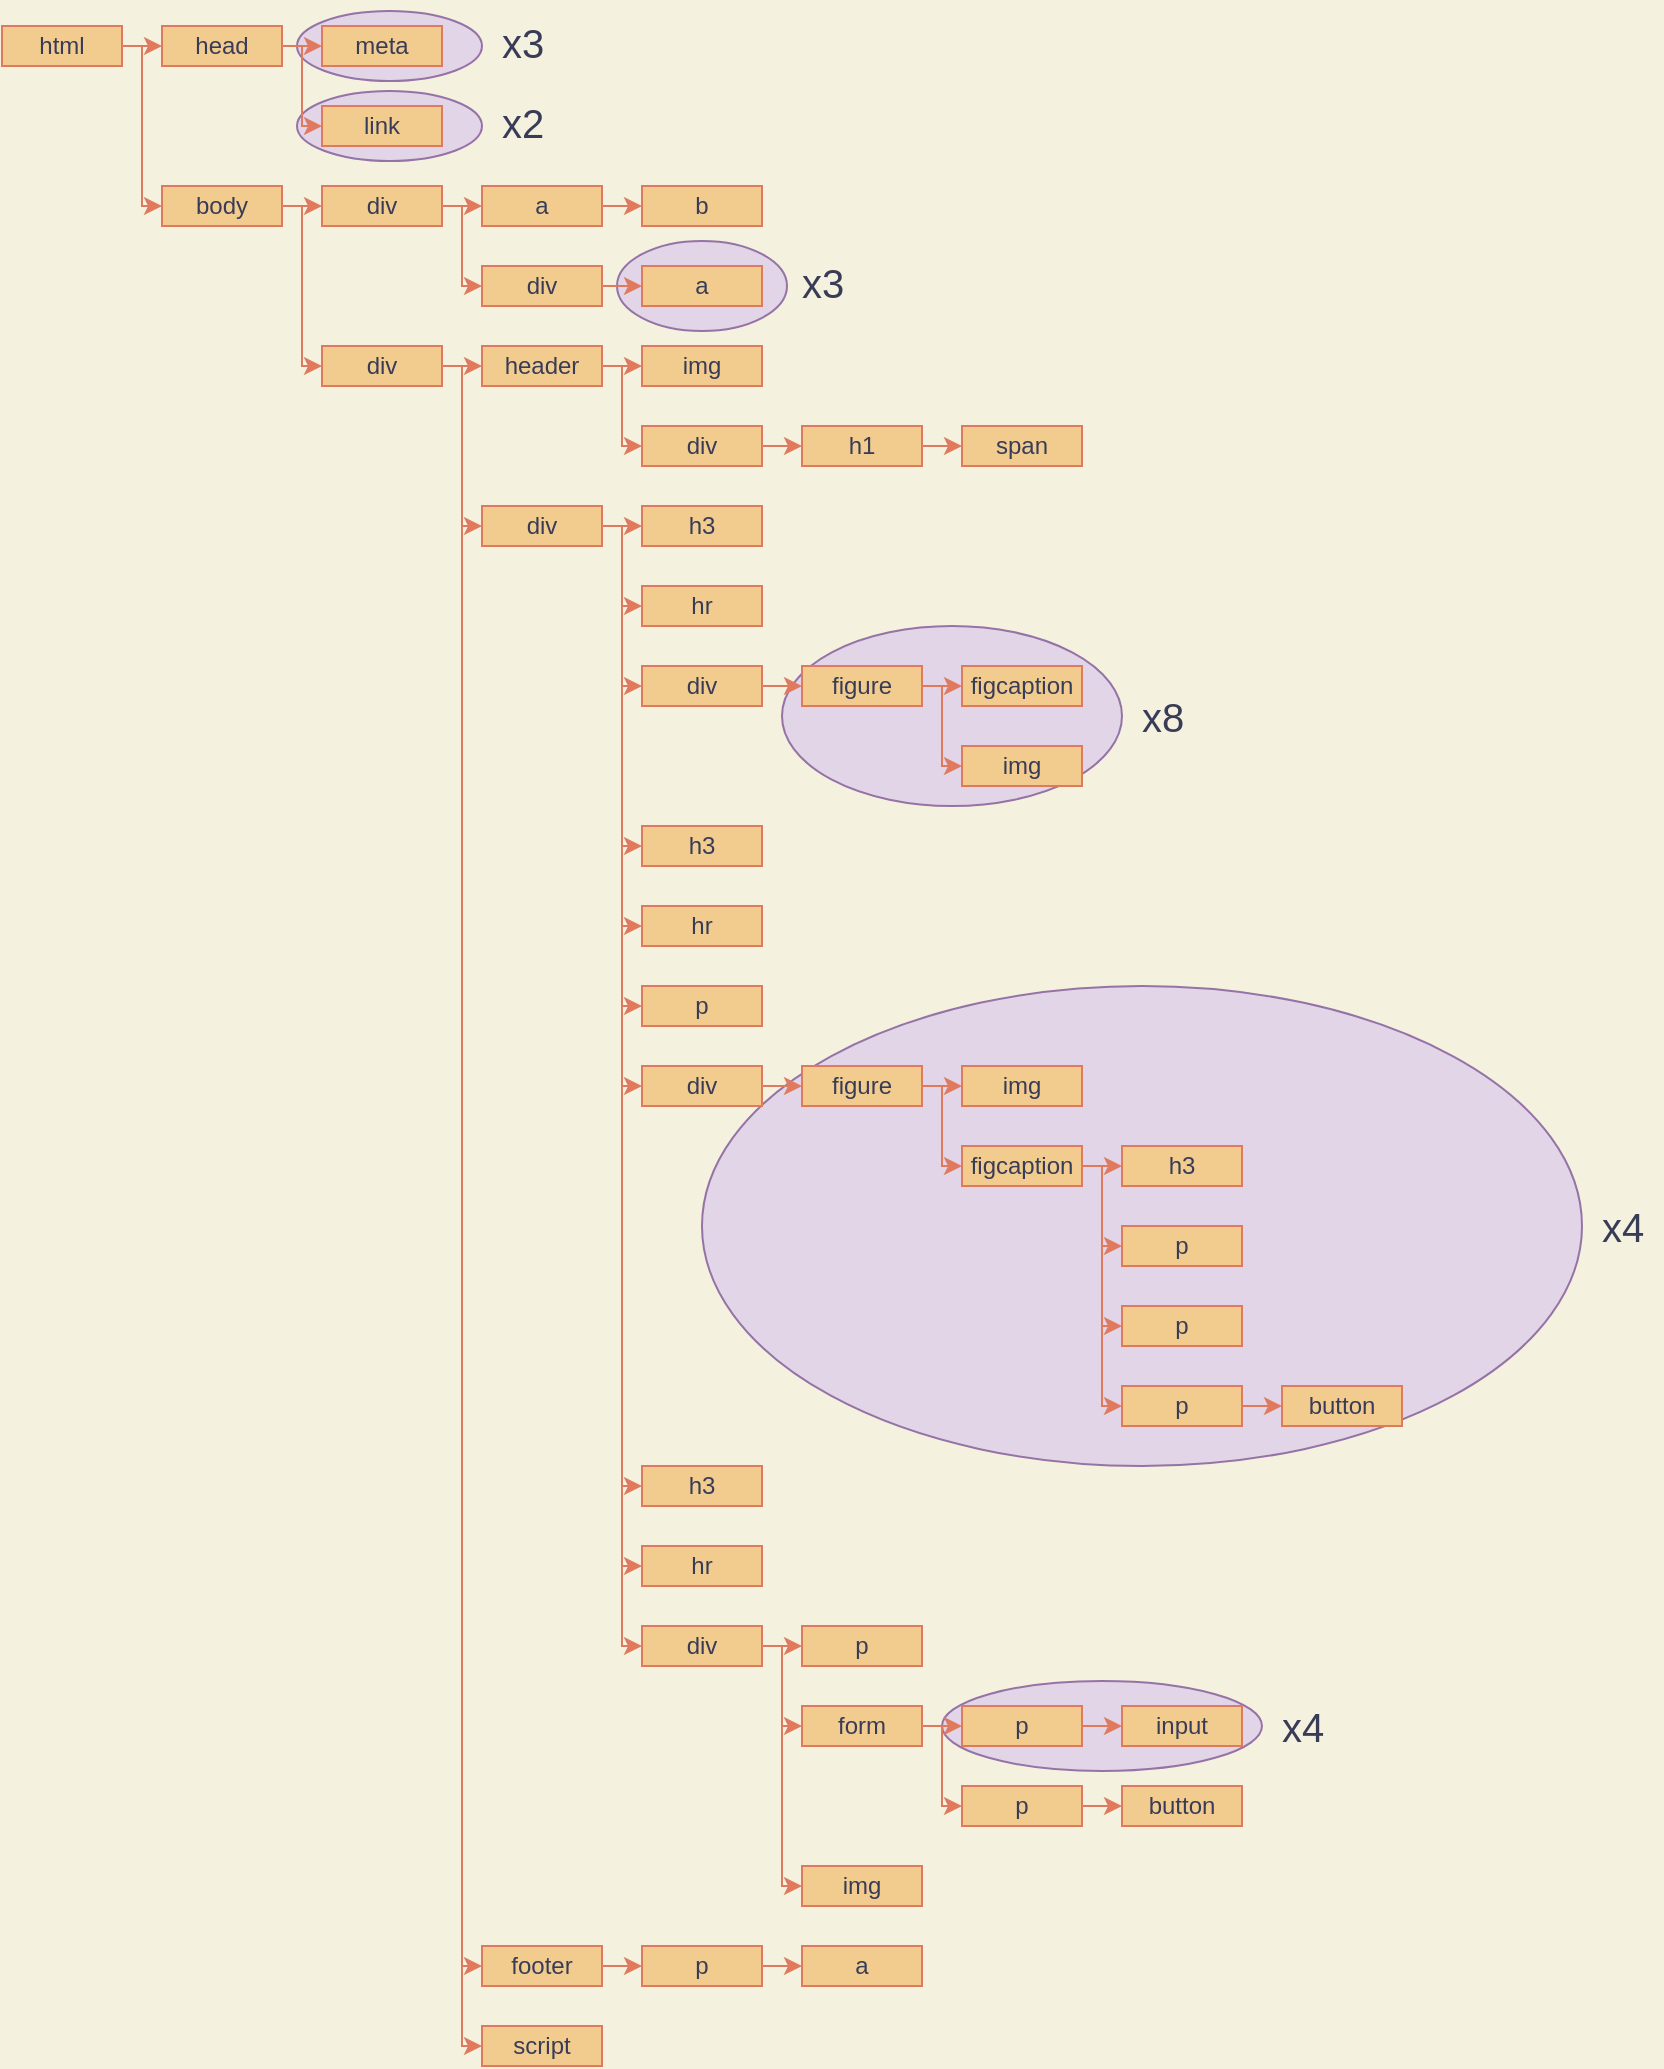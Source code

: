 <mxfile version="20.3.3" type="github">
  <diagram id="APwuHbiYG4Lb2C5K3ilA" name="페이지-1">
    <mxGraphModel dx="1673" dy="934" grid="1" gridSize="10" guides="1" tooltips="1" connect="1" arrows="1" fold="1" page="1" pageScale="1" pageWidth="827" pageHeight="1169" background="#F4F1DE" math="0" shadow="0">
      <root>
        <mxCell id="0" />
        <mxCell id="1" parent="0" />
        <mxCell id="2qy_fTEtlkqDrG2n2hL4-70" value="" style="ellipse;whiteSpace=wrap;html=1;fillColor=#e1d5e7;strokeColor=#9673a6;" vertex="1" parent="1">
          <mxGeometry x="147.5" y="72.5" width="92.5" height="35" as="geometry" />
        </mxCell>
        <mxCell id="2qy_fTEtlkqDrG2n2hL4-69" value="" style="ellipse;whiteSpace=wrap;html=1;fillColor=#e1d5e7;strokeColor=#9673a6;" vertex="1" parent="1">
          <mxGeometry x="147.5" y="32.5" width="92.5" height="35" as="geometry" />
        </mxCell>
        <mxCell id="2qy_fTEtlkqDrG2n2hL4-18" value="" style="ellipse;whiteSpace=wrap;html=1;fillColor=#e1d5e7;strokeColor=#9673a6;" vertex="1" parent="1">
          <mxGeometry x="307.5" y="147.5" width="85" height="45" as="geometry" />
        </mxCell>
        <mxCell id="2qy_fTEtlkqDrG2n2hL4-65" style="edgeStyle=orthogonalEdgeStyle;rounded=0;orthogonalLoop=1;jettySize=auto;html=1;exitX=1;exitY=0.5;exitDx=0;exitDy=0;entryX=0;entryY=0.5;entryDx=0;entryDy=0;strokeColor=#E07A5F;fontSize=20;fontColor=#393C56;fillColor=#F2CC8F;" edge="1" parent="1" source="2qy_fTEtlkqDrG2n2hL4-1" target="2qy_fTEtlkqDrG2n2hL4-3">
          <mxGeometry relative="1" as="geometry" />
        </mxCell>
        <mxCell id="2qy_fTEtlkqDrG2n2hL4-68" style="edgeStyle=orthogonalEdgeStyle;rounded=0;orthogonalLoop=1;jettySize=auto;html=1;exitX=1;exitY=0.5;exitDx=0;exitDy=0;entryX=0;entryY=0.5;entryDx=0;entryDy=0;strokeColor=#E07A5F;fontSize=20;fontColor=#393C56;fillColor=#F2CC8F;" edge="1" parent="1" source="2qy_fTEtlkqDrG2n2hL4-1" target="2qy_fTEtlkqDrG2n2hL4-7">
          <mxGeometry relative="1" as="geometry">
            <Array as="points">
              <mxPoint x="70" y="50" />
              <mxPoint x="70" y="130" />
            </Array>
          </mxGeometry>
        </mxCell>
        <mxCell id="2qy_fTEtlkqDrG2n2hL4-1" value="html" style="rounded=0;whiteSpace=wrap;html=1;fillColor=#F2CC8F;strokeColor=#E07A5F;fontColor=#393C56;" vertex="1" parent="1">
          <mxGeometry y="40" width="60" height="20" as="geometry" />
        </mxCell>
        <mxCell id="2qy_fTEtlkqDrG2n2hL4-2" value="link" style="rounded=0;whiteSpace=wrap;html=1;fillColor=#F2CC8F;strokeColor=#E07A5F;fontColor=#393C56;" vertex="1" parent="1">
          <mxGeometry x="160" y="80" width="60" height="20" as="geometry" />
        </mxCell>
        <mxCell id="2qy_fTEtlkqDrG2n2hL4-66" style="edgeStyle=orthogonalEdgeStyle;rounded=0;orthogonalLoop=1;jettySize=auto;html=1;exitX=1;exitY=0.5;exitDx=0;exitDy=0;entryX=0;entryY=0.5;entryDx=0;entryDy=0;strokeColor=#E07A5F;fontSize=20;fontColor=#393C56;fillColor=#F2CC8F;" edge="1" parent="1" source="2qy_fTEtlkqDrG2n2hL4-3" target="2qy_fTEtlkqDrG2n2hL4-6">
          <mxGeometry relative="1" as="geometry" />
        </mxCell>
        <mxCell id="2qy_fTEtlkqDrG2n2hL4-67" style="edgeStyle=orthogonalEdgeStyle;rounded=0;orthogonalLoop=1;jettySize=auto;html=1;exitX=1;exitY=0.5;exitDx=0;exitDy=0;entryX=0;entryY=0.5;entryDx=0;entryDy=0;strokeColor=#E07A5F;fontSize=20;fontColor=#393C56;fillColor=#F2CC8F;" edge="1" parent="1" source="2qy_fTEtlkqDrG2n2hL4-3" target="2qy_fTEtlkqDrG2n2hL4-2">
          <mxGeometry relative="1" as="geometry">
            <Array as="points">
              <mxPoint x="150" y="50" />
              <mxPoint x="150" y="90" />
            </Array>
          </mxGeometry>
        </mxCell>
        <mxCell id="2qy_fTEtlkqDrG2n2hL4-3" value="head" style="rounded=0;whiteSpace=wrap;html=1;fillColor=#F2CC8F;strokeColor=#E07A5F;fontColor=#393C56;" vertex="1" parent="1">
          <mxGeometry x="80" y="40" width="60" height="20" as="geometry" />
        </mxCell>
        <mxCell id="2qy_fTEtlkqDrG2n2hL4-6" value="meta" style="rounded=0;whiteSpace=wrap;html=1;fillColor=#F2CC8F;strokeColor=#E07A5F;fontColor=#393C56;" vertex="1" parent="1">
          <mxGeometry x="160" y="40" width="60" height="20" as="geometry" />
        </mxCell>
        <mxCell id="2qy_fTEtlkqDrG2n2hL4-73" style="edgeStyle=orthogonalEdgeStyle;rounded=0;orthogonalLoop=1;jettySize=auto;html=1;exitX=1;exitY=0.5;exitDx=0;exitDy=0;entryX=0;entryY=0.5;entryDx=0;entryDy=0;strokeColor=#E07A5F;fontSize=20;fontColor=#393C56;fillColor=#F2CC8F;" edge="1" parent="1" source="2qy_fTEtlkqDrG2n2hL4-7" target="2qy_fTEtlkqDrG2n2hL4-8">
          <mxGeometry relative="1" as="geometry" />
        </mxCell>
        <mxCell id="2qy_fTEtlkqDrG2n2hL4-78" style="edgeStyle=orthogonalEdgeStyle;rounded=0;orthogonalLoop=1;jettySize=auto;html=1;exitX=1;exitY=0.5;exitDx=0;exitDy=0;entryX=0;entryY=0.5;entryDx=0;entryDy=0;strokeColor=#E07A5F;fontSize=20;fontColor=#393C56;fillColor=#F2CC8F;" edge="1" parent="1" source="2qy_fTEtlkqDrG2n2hL4-7" target="2qy_fTEtlkqDrG2n2hL4-22">
          <mxGeometry relative="1" as="geometry">
            <Array as="points">
              <mxPoint x="150" y="130" />
              <mxPoint x="150" y="210" />
            </Array>
          </mxGeometry>
        </mxCell>
        <mxCell id="2qy_fTEtlkqDrG2n2hL4-7" value="body" style="rounded=0;whiteSpace=wrap;html=1;fillColor=#F2CC8F;strokeColor=#E07A5F;fontColor=#393C56;" vertex="1" parent="1">
          <mxGeometry x="80" y="120" width="60" height="20" as="geometry" />
        </mxCell>
        <mxCell id="2qy_fTEtlkqDrG2n2hL4-74" style="edgeStyle=orthogonalEdgeStyle;rounded=0;orthogonalLoop=1;jettySize=auto;html=1;exitX=1;exitY=0.5;exitDx=0;exitDy=0;entryX=0;entryY=0.5;entryDx=0;entryDy=0;strokeColor=#E07A5F;fontSize=20;fontColor=#393C56;fillColor=#F2CC8F;" edge="1" parent="1" source="2qy_fTEtlkqDrG2n2hL4-8" target="2qy_fTEtlkqDrG2n2hL4-9">
          <mxGeometry relative="1" as="geometry" />
        </mxCell>
        <mxCell id="2qy_fTEtlkqDrG2n2hL4-76" style="edgeStyle=orthogonalEdgeStyle;rounded=0;orthogonalLoop=1;jettySize=auto;html=1;exitX=1;exitY=0.5;exitDx=0;exitDy=0;entryX=0;entryY=0.5;entryDx=0;entryDy=0;strokeColor=#E07A5F;fontSize=20;fontColor=#393C56;fillColor=#F2CC8F;" edge="1" parent="1" source="2qy_fTEtlkqDrG2n2hL4-8" target="2qy_fTEtlkqDrG2n2hL4-14">
          <mxGeometry relative="1" as="geometry">
            <Array as="points">
              <mxPoint x="230" y="130" />
              <mxPoint x="230" y="170" />
            </Array>
          </mxGeometry>
        </mxCell>
        <mxCell id="2qy_fTEtlkqDrG2n2hL4-8" value="div" style="rounded=0;whiteSpace=wrap;html=1;fillColor=#F2CC8F;strokeColor=#E07A5F;fontColor=#393C56;" vertex="1" parent="1">
          <mxGeometry x="160" y="120" width="60" height="20" as="geometry" />
        </mxCell>
        <mxCell id="2qy_fTEtlkqDrG2n2hL4-75" style="edgeStyle=orthogonalEdgeStyle;rounded=0;orthogonalLoop=1;jettySize=auto;html=1;exitX=1;exitY=0.5;exitDx=0;exitDy=0;entryX=0;entryY=0.5;entryDx=0;entryDy=0;strokeColor=#E07A5F;fontSize=20;fontColor=#393C56;fillColor=#F2CC8F;" edge="1" parent="1" source="2qy_fTEtlkqDrG2n2hL4-9" target="2qy_fTEtlkqDrG2n2hL4-10">
          <mxGeometry relative="1" as="geometry" />
        </mxCell>
        <mxCell id="2qy_fTEtlkqDrG2n2hL4-9" value="a" style="rounded=0;whiteSpace=wrap;html=1;fillColor=#F2CC8F;strokeColor=#E07A5F;fontColor=#393C56;" vertex="1" parent="1">
          <mxGeometry x="240" y="120" width="60" height="20" as="geometry" />
        </mxCell>
        <mxCell id="2qy_fTEtlkqDrG2n2hL4-10" value="b" style="rounded=0;whiteSpace=wrap;html=1;fillColor=#F2CC8F;strokeColor=#E07A5F;fontColor=#393C56;" vertex="1" parent="1">
          <mxGeometry x="320" y="120" width="60" height="20" as="geometry" />
        </mxCell>
        <mxCell id="2qy_fTEtlkqDrG2n2hL4-77" style="edgeStyle=orthogonalEdgeStyle;rounded=0;orthogonalLoop=1;jettySize=auto;html=1;exitX=1;exitY=0.5;exitDx=0;exitDy=0;entryX=0;entryY=0.5;entryDx=0;entryDy=0;strokeColor=#E07A5F;fontSize=20;fontColor=#393C56;fillColor=#F2CC8F;" edge="1" parent="1" source="2qy_fTEtlkqDrG2n2hL4-14" target="2qy_fTEtlkqDrG2n2hL4-15">
          <mxGeometry relative="1" as="geometry" />
        </mxCell>
        <mxCell id="2qy_fTEtlkqDrG2n2hL4-14" value="div" style="rounded=0;whiteSpace=wrap;html=1;fillColor=#F2CC8F;strokeColor=#E07A5F;fontColor=#393C56;" vertex="1" parent="1">
          <mxGeometry x="240" y="160" width="60" height="20" as="geometry" />
        </mxCell>
        <mxCell id="2qy_fTEtlkqDrG2n2hL4-15" value="a" style="rounded=0;whiteSpace=wrap;html=1;fillColor=#F2CC8F;strokeColor=#E07A5F;fontColor=#393C56;" vertex="1" parent="1">
          <mxGeometry x="320" y="160" width="60" height="20" as="geometry" />
        </mxCell>
        <mxCell id="2qy_fTEtlkqDrG2n2hL4-16" value="&lt;font style=&quot;font-size: 20px;&quot;&gt;x3&lt;/font&gt;" style="text;html=1;resizable=0;autosize=1;align=center;verticalAlign=middle;points=[];fillColor=none;strokeColor=none;rounded=0;fontColor=#393C56;" vertex="1" parent="1">
          <mxGeometry x="390" y="147.5" width="40" height="40" as="geometry" />
        </mxCell>
        <mxCell id="2qy_fTEtlkqDrG2n2hL4-21" value="" style="ellipse;whiteSpace=wrap;html=1;fillColor=#e1d5e7;strokeColor=#9673a6;" vertex="1" parent="1">
          <mxGeometry x="390" y="340" width="170" height="90" as="geometry" />
        </mxCell>
        <mxCell id="2qy_fTEtlkqDrG2n2hL4-79" style="edgeStyle=orthogonalEdgeStyle;rounded=0;orthogonalLoop=1;jettySize=auto;html=1;exitX=1;exitY=0.5;exitDx=0;exitDy=0;entryX=0;entryY=0.5;entryDx=0;entryDy=0;strokeColor=#E07A5F;fontSize=20;fontColor=#393C56;fillColor=#F2CC8F;" edge="1" parent="1" source="2qy_fTEtlkqDrG2n2hL4-22" target="2qy_fTEtlkqDrG2n2hL4-23">
          <mxGeometry relative="1" as="geometry" />
        </mxCell>
        <mxCell id="2qy_fTEtlkqDrG2n2hL4-80" style="edgeStyle=orthogonalEdgeStyle;rounded=0;orthogonalLoop=1;jettySize=auto;html=1;exitX=1;exitY=0.5;exitDx=0;exitDy=0;entryX=0;entryY=0.5;entryDx=0;entryDy=0;strokeColor=#E07A5F;fontSize=20;fontColor=#393C56;fillColor=#F2CC8F;" edge="1" parent="1" source="2qy_fTEtlkqDrG2n2hL4-22" target="2qy_fTEtlkqDrG2n2hL4-59">
          <mxGeometry relative="1" as="geometry">
            <Array as="points">
              <mxPoint x="230" y="210" />
              <mxPoint x="230" y="1010" />
            </Array>
          </mxGeometry>
        </mxCell>
        <mxCell id="2qy_fTEtlkqDrG2n2hL4-81" style="edgeStyle=orthogonalEdgeStyle;rounded=0;orthogonalLoop=1;jettySize=auto;html=1;exitX=1;exitY=0.5;exitDx=0;exitDy=0;entryX=0;entryY=0.5;entryDx=0;entryDy=0;strokeColor=#E07A5F;fontSize=20;fontColor=#393C56;fillColor=#F2CC8F;" edge="1" parent="1" source="2qy_fTEtlkqDrG2n2hL4-22" target="2qy_fTEtlkqDrG2n2hL4-60">
          <mxGeometry relative="1" as="geometry">
            <Array as="points">
              <mxPoint x="230" y="210" />
              <mxPoint x="230" y="1050" />
            </Array>
          </mxGeometry>
        </mxCell>
        <mxCell id="2qy_fTEtlkqDrG2n2hL4-82" style="edgeStyle=orthogonalEdgeStyle;rounded=0;orthogonalLoop=1;jettySize=auto;html=1;exitX=1;exitY=0.5;exitDx=0;exitDy=0;entryX=0;entryY=0.5;entryDx=0;entryDy=0;strokeColor=#E07A5F;fontSize=20;fontColor=#393C56;fillColor=#F2CC8F;" edge="1" parent="1" source="2qy_fTEtlkqDrG2n2hL4-22" target="2qy_fTEtlkqDrG2n2hL4-28">
          <mxGeometry relative="1" as="geometry">
            <Array as="points">
              <mxPoint x="230" y="210" />
              <mxPoint x="230" y="290" />
            </Array>
          </mxGeometry>
        </mxCell>
        <mxCell id="2qy_fTEtlkqDrG2n2hL4-22" value="div" style="rounded=0;whiteSpace=wrap;html=1;fillColor=#F2CC8F;strokeColor=#E07A5F;fontColor=#393C56;" vertex="1" parent="1">
          <mxGeometry x="160" y="200" width="60" height="20" as="geometry" />
        </mxCell>
        <mxCell id="2qy_fTEtlkqDrG2n2hL4-83" style="edgeStyle=orthogonalEdgeStyle;rounded=0;orthogonalLoop=1;jettySize=auto;html=1;exitX=1;exitY=0.5;exitDx=0;exitDy=0;entryX=0;entryY=0.5;entryDx=0;entryDy=0;strokeColor=#E07A5F;fontSize=20;fontColor=#393C56;fillColor=#F2CC8F;" edge="1" parent="1" source="2qy_fTEtlkqDrG2n2hL4-23" target="2qy_fTEtlkqDrG2n2hL4-24">
          <mxGeometry relative="1" as="geometry" />
        </mxCell>
        <mxCell id="2qy_fTEtlkqDrG2n2hL4-84" style="edgeStyle=orthogonalEdgeStyle;rounded=0;orthogonalLoop=1;jettySize=auto;html=1;exitX=1;exitY=0.5;exitDx=0;exitDy=0;entryX=0;entryY=0.5;entryDx=0;entryDy=0;strokeColor=#E07A5F;fontSize=20;fontColor=#393C56;fillColor=#F2CC8F;" edge="1" parent="1" source="2qy_fTEtlkqDrG2n2hL4-23" target="2qy_fTEtlkqDrG2n2hL4-26">
          <mxGeometry relative="1" as="geometry">
            <Array as="points">
              <mxPoint x="310" y="210" />
              <mxPoint x="310" y="250" />
            </Array>
          </mxGeometry>
        </mxCell>
        <mxCell id="2qy_fTEtlkqDrG2n2hL4-23" value="header" style="rounded=0;whiteSpace=wrap;html=1;fillColor=#F2CC8F;strokeColor=#E07A5F;fontColor=#393C56;" vertex="1" parent="1">
          <mxGeometry x="240" y="200" width="60" height="20" as="geometry" />
        </mxCell>
        <mxCell id="2qy_fTEtlkqDrG2n2hL4-24" value="img" style="rounded=0;whiteSpace=wrap;html=1;fillColor=#F2CC8F;strokeColor=#E07A5F;fontColor=#393C56;" vertex="1" parent="1">
          <mxGeometry x="320" y="200" width="60" height="20" as="geometry" />
        </mxCell>
        <mxCell id="2qy_fTEtlkqDrG2n2hL4-86" style="edgeStyle=orthogonalEdgeStyle;rounded=0;orthogonalLoop=1;jettySize=auto;html=1;exitX=1;exitY=0.5;exitDx=0;exitDy=0;entryX=0;entryY=0.5;entryDx=0;entryDy=0;strokeColor=#E07A5F;fontSize=20;fontColor=#393C56;fillColor=#F2CC8F;" edge="1" parent="1" source="2qy_fTEtlkqDrG2n2hL4-25" target="2qy_fTEtlkqDrG2n2hL4-27">
          <mxGeometry relative="1" as="geometry" />
        </mxCell>
        <mxCell id="2qy_fTEtlkqDrG2n2hL4-25" value="h1" style="rounded=0;whiteSpace=wrap;html=1;fillColor=#F2CC8F;strokeColor=#E07A5F;fontColor=#393C56;" vertex="1" parent="1">
          <mxGeometry x="400" y="240" width="60" height="20" as="geometry" />
        </mxCell>
        <mxCell id="2qy_fTEtlkqDrG2n2hL4-85" style="edgeStyle=orthogonalEdgeStyle;rounded=0;orthogonalLoop=1;jettySize=auto;html=1;exitX=1;exitY=0.5;exitDx=0;exitDy=0;entryX=0;entryY=0.5;entryDx=0;entryDy=0;strokeColor=#E07A5F;fontSize=20;fontColor=#393C56;fillColor=#F2CC8F;" edge="1" parent="1" source="2qy_fTEtlkqDrG2n2hL4-26" target="2qy_fTEtlkqDrG2n2hL4-25">
          <mxGeometry relative="1" as="geometry" />
        </mxCell>
        <mxCell id="2qy_fTEtlkqDrG2n2hL4-26" value="div" style="rounded=0;whiteSpace=wrap;html=1;fillColor=#F2CC8F;strokeColor=#E07A5F;fontColor=#393C56;" vertex="1" parent="1">
          <mxGeometry x="320" y="240" width="60" height="20" as="geometry" />
        </mxCell>
        <mxCell id="2qy_fTEtlkqDrG2n2hL4-27" value="span" style="rounded=0;whiteSpace=wrap;html=1;fillColor=#F2CC8F;strokeColor=#E07A5F;fontColor=#393C56;" vertex="1" parent="1">
          <mxGeometry x="480" y="240" width="60" height="20" as="geometry" />
        </mxCell>
        <mxCell id="2qy_fTEtlkqDrG2n2hL4-87" style="edgeStyle=orthogonalEdgeStyle;rounded=0;orthogonalLoop=1;jettySize=auto;html=1;exitX=1;exitY=0.5;exitDx=0;exitDy=0;entryX=0;entryY=0.5;entryDx=0;entryDy=0;strokeColor=#E07A5F;fontSize=20;fontColor=#393C56;fillColor=#F2CC8F;" edge="1" parent="1" source="2qy_fTEtlkqDrG2n2hL4-28" target="2qy_fTEtlkqDrG2n2hL4-29">
          <mxGeometry relative="1" as="geometry" />
        </mxCell>
        <mxCell id="2qy_fTEtlkqDrG2n2hL4-88" style="edgeStyle=orthogonalEdgeStyle;rounded=0;orthogonalLoop=1;jettySize=auto;html=1;exitX=1;exitY=0.5;exitDx=0;exitDy=0;entryX=0;entryY=0.5;entryDx=0;entryDy=0;strokeColor=#E07A5F;fontSize=20;fontColor=#393C56;fillColor=#F2CC8F;" edge="1" parent="1" source="2qy_fTEtlkqDrG2n2hL4-28" target="2qy_fTEtlkqDrG2n2hL4-30">
          <mxGeometry relative="1" as="geometry">
            <Array as="points">
              <mxPoint x="310" y="290" />
              <mxPoint x="310" y="330" />
            </Array>
          </mxGeometry>
        </mxCell>
        <mxCell id="2qy_fTEtlkqDrG2n2hL4-89" style="edgeStyle=orthogonalEdgeStyle;rounded=0;orthogonalLoop=1;jettySize=auto;html=1;exitX=1;exitY=0.5;exitDx=0;exitDy=0;entryX=0;entryY=0.5;entryDx=0;entryDy=0;strokeColor=#E07A5F;fontSize=20;fontColor=#393C56;fillColor=#F2CC8F;" edge="1" parent="1" source="2qy_fTEtlkqDrG2n2hL4-28" target="2qy_fTEtlkqDrG2n2hL4-31">
          <mxGeometry relative="1" as="geometry">
            <Array as="points">
              <mxPoint x="310" y="290" />
              <mxPoint x="310" y="370" />
            </Array>
          </mxGeometry>
        </mxCell>
        <mxCell id="2qy_fTEtlkqDrG2n2hL4-90" style="edgeStyle=orthogonalEdgeStyle;rounded=0;orthogonalLoop=1;jettySize=auto;html=1;exitX=1;exitY=0.5;exitDx=0;exitDy=0;entryX=0;entryY=0.5;entryDx=0;entryDy=0;strokeColor=#E07A5F;fontSize=20;fontColor=#393C56;fillColor=#F2CC8F;" edge="1" parent="1" source="2qy_fTEtlkqDrG2n2hL4-28" target="2qy_fTEtlkqDrG2n2hL4-39">
          <mxGeometry relative="1" as="geometry">
            <Array as="points">
              <mxPoint x="310" y="290" />
              <mxPoint x="310" y="450" />
            </Array>
          </mxGeometry>
        </mxCell>
        <mxCell id="2qy_fTEtlkqDrG2n2hL4-91" style="edgeStyle=orthogonalEdgeStyle;rounded=0;orthogonalLoop=1;jettySize=auto;html=1;exitX=1;exitY=0.5;exitDx=0;exitDy=0;entryX=0;entryY=0.5;entryDx=0;entryDy=0;strokeColor=#E07A5F;fontSize=20;fontColor=#393C56;fillColor=#F2CC8F;" edge="1" parent="1" source="2qy_fTEtlkqDrG2n2hL4-28" target="2qy_fTEtlkqDrG2n2hL4-40">
          <mxGeometry relative="1" as="geometry">
            <Array as="points">
              <mxPoint x="310" y="290" />
              <mxPoint x="310" y="490" />
            </Array>
          </mxGeometry>
        </mxCell>
        <mxCell id="2qy_fTEtlkqDrG2n2hL4-92" style="edgeStyle=orthogonalEdgeStyle;rounded=0;orthogonalLoop=1;jettySize=auto;html=1;exitX=1;exitY=0.5;exitDx=0;exitDy=0;entryX=0;entryY=0.5;entryDx=0;entryDy=0;strokeColor=#E07A5F;fontSize=20;fontColor=#393C56;fillColor=#F2CC8F;" edge="1" parent="1" source="2qy_fTEtlkqDrG2n2hL4-28" target="2qy_fTEtlkqDrG2n2hL4-41">
          <mxGeometry relative="1" as="geometry">
            <Array as="points">
              <mxPoint x="310" y="290" />
              <mxPoint x="310" y="530" />
            </Array>
          </mxGeometry>
        </mxCell>
        <mxCell id="2qy_fTEtlkqDrG2n2hL4-93" style="edgeStyle=orthogonalEdgeStyle;rounded=0;orthogonalLoop=1;jettySize=auto;html=1;exitX=1;exitY=0.5;exitDx=0;exitDy=0;entryX=0;entryY=0.5;entryDx=0;entryDy=0;strokeColor=#E07A5F;fontSize=20;fontColor=#393C56;fillColor=#F2CC8F;" edge="1" parent="1" source="2qy_fTEtlkqDrG2n2hL4-28" target="2qy_fTEtlkqDrG2n2hL4-51">
          <mxGeometry relative="1" as="geometry">
            <Array as="points">
              <mxPoint x="310" y="290" />
              <mxPoint x="310" y="770" />
            </Array>
          </mxGeometry>
        </mxCell>
        <mxCell id="2qy_fTEtlkqDrG2n2hL4-94" style="edgeStyle=orthogonalEdgeStyle;rounded=0;orthogonalLoop=1;jettySize=auto;html=1;exitX=1;exitY=0.5;exitDx=0;exitDy=0;entryX=0;entryY=0.5;entryDx=0;entryDy=0;strokeColor=#E07A5F;fontSize=20;fontColor=#393C56;fillColor=#F2CC8F;" edge="1" parent="1" source="2qy_fTEtlkqDrG2n2hL4-28" target="2qy_fTEtlkqDrG2n2hL4-52">
          <mxGeometry relative="1" as="geometry">
            <Array as="points">
              <mxPoint x="310" y="290" />
              <mxPoint x="310" y="810" />
            </Array>
          </mxGeometry>
        </mxCell>
        <mxCell id="2qy_fTEtlkqDrG2n2hL4-95" style="edgeStyle=orthogonalEdgeStyle;rounded=0;orthogonalLoop=1;jettySize=auto;html=1;exitX=1;exitY=0.5;exitDx=0;exitDy=0;entryX=0;entryY=0.5;entryDx=0;entryDy=0;strokeColor=#E07A5F;fontSize=20;fontColor=#393C56;fillColor=#F2CC8F;" edge="1" parent="1" source="2qy_fTEtlkqDrG2n2hL4-28" target="2qy_fTEtlkqDrG2n2hL4-42">
          <mxGeometry relative="1" as="geometry">
            <Array as="points">
              <mxPoint x="310" y="290" />
              <mxPoint x="310" y="850" />
            </Array>
          </mxGeometry>
        </mxCell>
        <mxCell id="2qy_fTEtlkqDrG2n2hL4-104" style="edgeStyle=orthogonalEdgeStyle;rounded=0;orthogonalLoop=1;jettySize=auto;html=1;exitX=1;exitY=0.5;exitDx=0;exitDy=0;entryX=0;entryY=0.5;entryDx=0;entryDy=0;strokeColor=#E07A5F;fontSize=20;fontColor=#393C56;fillColor=#F2CC8F;" edge="1" parent="1" source="2qy_fTEtlkqDrG2n2hL4-28" target="2qy_fTEtlkqDrG2n2hL4-103">
          <mxGeometry relative="1" as="geometry">
            <Array as="points">
              <mxPoint x="310" y="290" />
              <mxPoint x="310" y="570" />
            </Array>
          </mxGeometry>
        </mxCell>
        <mxCell id="2qy_fTEtlkqDrG2n2hL4-28" value="div" style="rounded=0;whiteSpace=wrap;html=1;fillColor=#F2CC8F;strokeColor=#E07A5F;fontColor=#393C56;" vertex="1" parent="1">
          <mxGeometry x="240" y="280" width="60" height="20" as="geometry" />
        </mxCell>
        <mxCell id="2qy_fTEtlkqDrG2n2hL4-29" value="h3" style="rounded=0;whiteSpace=wrap;html=1;fillColor=#F2CC8F;strokeColor=#E07A5F;fontColor=#393C56;" vertex="1" parent="1">
          <mxGeometry x="320" y="280" width="60" height="20" as="geometry" />
        </mxCell>
        <mxCell id="2qy_fTEtlkqDrG2n2hL4-30" value="hr" style="rounded=0;whiteSpace=wrap;html=1;fillColor=#F2CC8F;strokeColor=#E07A5F;fontColor=#393C56;" vertex="1" parent="1">
          <mxGeometry x="320" y="320" width="60" height="20" as="geometry" />
        </mxCell>
        <mxCell id="2qy_fTEtlkqDrG2n2hL4-98" style="edgeStyle=orthogonalEdgeStyle;rounded=0;orthogonalLoop=1;jettySize=auto;html=1;exitX=1;exitY=0.5;exitDx=0;exitDy=0;entryX=0;entryY=0.5;entryDx=0;entryDy=0;strokeColor=#E07A5F;fontSize=20;fontColor=#393C56;fillColor=#F2CC8F;" edge="1" parent="1" source="2qy_fTEtlkqDrG2n2hL4-31" target="2qy_fTEtlkqDrG2n2hL4-32">
          <mxGeometry relative="1" as="geometry" />
        </mxCell>
        <mxCell id="2qy_fTEtlkqDrG2n2hL4-31" value="div" style="rounded=0;whiteSpace=wrap;html=1;fillColor=#F2CC8F;strokeColor=#E07A5F;fontColor=#393C56;" vertex="1" parent="1">
          <mxGeometry x="320" y="360" width="60" height="20" as="geometry" />
        </mxCell>
        <mxCell id="2qy_fTEtlkqDrG2n2hL4-101" style="edgeStyle=orthogonalEdgeStyle;rounded=0;orthogonalLoop=1;jettySize=auto;html=1;exitX=1;exitY=0.5;exitDx=0;exitDy=0;entryX=0;entryY=0.5;entryDx=0;entryDy=0;strokeColor=#E07A5F;fontSize=20;fontColor=#393C56;fillColor=#F2CC8F;" edge="1" parent="1" source="2qy_fTEtlkqDrG2n2hL4-32" target="2qy_fTEtlkqDrG2n2hL4-99">
          <mxGeometry relative="1" as="geometry" />
        </mxCell>
        <mxCell id="2qy_fTEtlkqDrG2n2hL4-102" style="edgeStyle=orthogonalEdgeStyle;rounded=0;orthogonalLoop=1;jettySize=auto;html=1;exitX=1;exitY=0.5;exitDx=0;exitDy=0;entryX=0;entryY=0.5;entryDx=0;entryDy=0;strokeColor=#E07A5F;fontSize=20;fontColor=#393C56;fillColor=#F2CC8F;" edge="1" parent="1" source="2qy_fTEtlkqDrG2n2hL4-32" target="2qy_fTEtlkqDrG2n2hL4-34">
          <mxGeometry relative="1" as="geometry">
            <Array as="points">
              <mxPoint x="470" y="370" />
              <mxPoint x="470" y="410" />
            </Array>
          </mxGeometry>
        </mxCell>
        <mxCell id="2qy_fTEtlkqDrG2n2hL4-32" value="figure" style="rounded=0;whiteSpace=wrap;html=1;fillColor=#F2CC8F;strokeColor=#E07A5F;fontColor=#393C56;" vertex="1" parent="1">
          <mxGeometry x="400" y="360" width="60" height="20" as="geometry" />
        </mxCell>
        <mxCell id="2qy_fTEtlkqDrG2n2hL4-33" value="figcaption" style="rounded=0;whiteSpace=wrap;html=1;fillColor=#F2CC8F;strokeColor=#E07A5F;fontColor=#393C56;" vertex="1" parent="1">
          <mxGeometry x="480" y="600" width="60" height="20" as="geometry" />
        </mxCell>
        <mxCell id="2qy_fTEtlkqDrG2n2hL4-34" value="img" style="rounded=0;whiteSpace=wrap;html=1;fillColor=#F2CC8F;strokeColor=#E07A5F;fontColor=#393C56;" vertex="1" parent="1">
          <mxGeometry x="480" y="400" width="60" height="20" as="geometry" />
        </mxCell>
        <mxCell id="2qy_fTEtlkqDrG2n2hL4-35" value="" style="ellipse;whiteSpace=wrap;html=1;fillColor=#e1d5e7;strokeColor=#9673a6;" vertex="1" parent="1">
          <mxGeometry x="470" y="867.5" width="160" height="45" as="geometry" />
        </mxCell>
        <mxCell id="2qy_fTEtlkqDrG2n2hL4-36" value="" style="ellipse;whiteSpace=wrap;html=1;fillColor=#e1d5e7;strokeColor=#9673a6;" vertex="1" parent="1">
          <mxGeometry x="350" y="520" width="440" height="240" as="geometry" />
        </mxCell>
        <mxCell id="2qy_fTEtlkqDrG2n2hL4-37" value="&lt;font style=&quot;font-size: 20px;&quot;&gt;x8&lt;/font&gt;" style="text;html=1;resizable=0;autosize=1;align=center;verticalAlign=middle;points=[];fillColor=none;strokeColor=none;rounded=0;fontColor=#393C56;" vertex="1" parent="1">
          <mxGeometry x="560" y="365" width="40" height="40" as="geometry" />
        </mxCell>
        <mxCell id="2qy_fTEtlkqDrG2n2hL4-39" value="h3" style="rounded=0;whiteSpace=wrap;html=1;fillColor=#F2CC8F;strokeColor=#E07A5F;fontColor=#393C56;" vertex="1" parent="1">
          <mxGeometry x="320" y="440" width="60" height="20" as="geometry" />
        </mxCell>
        <mxCell id="2qy_fTEtlkqDrG2n2hL4-40" value="hr" style="rounded=0;whiteSpace=wrap;html=1;fillColor=#F2CC8F;strokeColor=#E07A5F;fontColor=#393C56;" vertex="1" parent="1">
          <mxGeometry x="320" y="480" width="60" height="20" as="geometry" />
        </mxCell>
        <mxCell id="2qy_fTEtlkqDrG2n2hL4-41" value="p" style="rounded=0;whiteSpace=wrap;html=1;fillColor=#F2CC8F;strokeColor=#E07A5F;fontColor=#393C56;" vertex="1" parent="1">
          <mxGeometry x="320" y="520" width="60" height="20" as="geometry" />
        </mxCell>
        <mxCell id="2qy_fTEtlkqDrG2n2hL4-114" style="edgeStyle=orthogonalEdgeStyle;rounded=0;orthogonalLoop=1;jettySize=auto;html=1;exitX=1;exitY=0.5;exitDx=0;exitDy=0;entryX=0;entryY=0.5;entryDx=0;entryDy=0;strokeColor=#E07A5F;fontSize=20;fontColor=#393C56;fillColor=#F2CC8F;" edge="1" parent="1" source="2qy_fTEtlkqDrG2n2hL4-42" target="2qy_fTEtlkqDrG2n2hL4-53">
          <mxGeometry relative="1" as="geometry" />
        </mxCell>
        <mxCell id="2qy_fTEtlkqDrG2n2hL4-115" style="edgeStyle=orthogonalEdgeStyle;rounded=0;orthogonalLoop=1;jettySize=auto;html=1;exitX=1;exitY=0.5;exitDx=0;exitDy=0;entryX=0;entryY=0.5;entryDx=0;entryDy=0;strokeColor=#E07A5F;fontSize=20;fontColor=#393C56;fillColor=#F2CC8F;" edge="1" parent="1" source="2qy_fTEtlkqDrG2n2hL4-42" target="2qy_fTEtlkqDrG2n2hL4-54">
          <mxGeometry relative="1" as="geometry">
            <Array as="points">
              <mxPoint x="390" y="850" />
              <mxPoint x="390" y="890" />
            </Array>
          </mxGeometry>
        </mxCell>
        <mxCell id="2qy_fTEtlkqDrG2n2hL4-120" style="edgeStyle=orthogonalEdgeStyle;rounded=0;orthogonalLoop=1;jettySize=auto;html=1;exitX=1;exitY=0.5;exitDx=0;exitDy=0;entryX=0;entryY=0.5;entryDx=0;entryDy=0;strokeColor=#E07A5F;fontSize=20;fontColor=#393C56;fillColor=#F2CC8F;" edge="1" parent="1" source="2qy_fTEtlkqDrG2n2hL4-42" target="2qy_fTEtlkqDrG2n2hL4-62">
          <mxGeometry relative="1" as="geometry">
            <Array as="points">
              <mxPoint x="390" y="850" />
              <mxPoint x="390" y="970" />
            </Array>
          </mxGeometry>
        </mxCell>
        <mxCell id="2qy_fTEtlkqDrG2n2hL4-42" value="div" style="rounded=0;whiteSpace=wrap;html=1;fillColor=#F2CC8F;strokeColor=#E07A5F;fontColor=#393C56;" vertex="1" parent="1">
          <mxGeometry x="320" y="840" width="60" height="20" as="geometry" />
        </mxCell>
        <mxCell id="2qy_fTEtlkqDrG2n2hL4-107" style="edgeStyle=orthogonalEdgeStyle;rounded=0;orthogonalLoop=1;jettySize=auto;html=1;exitX=1;exitY=0.5;exitDx=0;exitDy=0;entryX=0;entryY=0.5;entryDx=0;entryDy=0;strokeColor=#E07A5F;fontSize=20;fontColor=#393C56;fillColor=#F2CC8F;" edge="1" parent="1" source="2qy_fTEtlkqDrG2n2hL4-43" target="2qy_fTEtlkqDrG2n2hL4-44">
          <mxGeometry relative="1" as="geometry" />
        </mxCell>
        <mxCell id="2qy_fTEtlkqDrG2n2hL4-108" style="edgeStyle=orthogonalEdgeStyle;rounded=0;orthogonalLoop=1;jettySize=auto;html=1;exitX=1;exitY=0.5;exitDx=0;exitDy=0;entryX=0;entryY=0.5;entryDx=0;entryDy=0;strokeColor=#E07A5F;fontSize=20;fontColor=#393C56;fillColor=#F2CC8F;" edge="1" parent="1" source="2qy_fTEtlkqDrG2n2hL4-43" target="2qy_fTEtlkqDrG2n2hL4-100">
          <mxGeometry relative="1" as="geometry">
            <Array as="points">
              <mxPoint x="470" y="570" />
              <mxPoint x="470" y="610" />
            </Array>
          </mxGeometry>
        </mxCell>
        <mxCell id="2qy_fTEtlkqDrG2n2hL4-43" value="figure" style="rounded=0;whiteSpace=wrap;html=1;fillColor=#F2CC8F;strokeColor=#E07A5F;fontColor=#393C56;" vertex="1" parent="1">
          <mxGeometry x="400" y="560" width="60" height="20" as="geometry" />
        </mxCell>
        <mxCell id="2qy_fTEtlkqDrG2n2hL4-44" value="img" style="rounded=0;whiteSpace=wrap;html=1;fillColor=#F2CC8F;strokeColor=#E07A5F;fontColor=#393C56;" vertex="1" parent="1">
          <mxGeometry x="480" y="560" width="60" height="20" as="geometry" />
        </mxCell>
        <mxCell id="2qy_fTEtlkqDrG2n2hL4-45" value="h3" style="rounded=0;whiteSpace=wrap;html=1;fillColor=#F2CC8F;strokeColor=#E07A5F;fontColor=#393C56;" vertex="1" parent="1">
          <mxGeometry x="560" y="600" width="60" height="20" as="geometry" />
        </mxCell>
        <mxCell id="2qy_fTEtlkqDrG2n2hL4-46" value="p" style="rounded=0;whiteSpace=wrap;html=1;fillColor=#F2CC8F;strokeColor=#E07A5F;fontColor=#393C56;" vertex="1" parent="1">
          <mxGeometry x="560" y="640" width="60" height="20" as="geometry" />
        </mxCell>
        <mxCell id="2qy_fTEtlkqDrG2n2hL4-47" value="p" style="rounded=0;whiteSpace=wrap;html=1;fillColor=#F2CC8F;strokeColor=#E07A5F;fontColor=#393C56;" vertex="1" parent="1">
          <mxGeometry x="560" y="680" width="60" height="20" as="geometry" />
        </mxCell>
        <mxCell id="2qy_fTEtlkqDrG2n2hL4-113" style="edgeStyle=orthogonalEdgeStyle;rounded=0;orthogonalLoop=1;jettySize=auto;html=1;exitX=1;exitY=0.5;exitDx=0;exitDy=0;entryX=0;entryY=0.5;entryDx=0;entryDy=0;strokeColor=#E07A5F;fontSize=20;fontColor=#393C56;fillColor=#F2CC8F;" edge="1" parent="1" source="2qy_fTEtlkqDrG2n2hL4-48" target="2qy_fTEtlkqDrG2n2hL4-49">
          <mxGeometry relative="1" as="geometry" />
        </mxCell>
        <mxCell id="2qy_fTEtlkqDrG2n2hL4-48" value="p" style="rounded=0;whiteSpace=wrap;html=1;fillColor=#F2CC8F;strokeColor=#E07A5F;fontColor=#393C56;" vertex="1" parent="1">
          <mxGeometry x="560" y="720" width="60" height="20" as="geometry" />
        </mxCell>
        <mxCell id="2qy_fTEtlkqDrG2n2hL4-49" value="button" style="rounded=0;whiteSpace=wrap;html=1;fillColor=#F2CC8F;strokeColor=#E07A5F;fontColor=#393C56;" vertex="1" parent="1">
          <mxGeometry x="640" y="720" width="60" height="20" as="geometry" />
        </mxCell>
        <mxCell id="2qy_fTEtlkqDrG2n2hL4-50" value="&lt;font style=&quot;font-size: 20px;&quot;&gt;x4&lt;/font&gt;" style="text;html=1;resizable=0;autosize=1;align=center;verticalAlign=middle;points=[];fillColor=none;strokeColor=none;rounded=0;fontColor=#393C56;" vertex="1" parent="1">
          <mxGeometry x="790" y="620" width="40" height="40" as="geometry" />
        </mxCell>
        <mxCell id="2qy_fTEtlkqDrG2n2hL4-51" value="h3" style="rounded=0;whiteSpace=wrap;html=1;fillColor=#F2CC8F;strokeColor=#E07A5F;fontColor=#393C56;" vertex="1" parent="1">
          <mxGeometry x="320" y="760" width="60" height="20" as="geometry" />
        </mxCell>
        <mxCell id="2qy_fTEtlkqDrG2n2hL4-52" value="hr" style="rounded=0;whiteSpace=wrap;html=1;fillColor=#F2CC8F;strokeColor=#E07A5F;fontColor=#393C56;" vertex="1" parent="1">
          <mxGeometry x="320" y="800" width="60" height="20" as="geometry" />
        </mxCell>
        <mxCell id="2qy_fTEtlkqDrG2n2hL4-53" value="p" style="rounded=0;whiteSpace=wrap;html=1;fillColor=#F2CC8F;strokeColor=#E07A5F;fontColor=#393C56;" vertex="1" parent="1">
          <mxGeometry x="400" y="840" width="60" height="20" as="geometry" />
        </mxCell>
        <mxCell id="2qy_fTEtlkqDrG2n2hL4-116" style="edgeStyle=orthogonalEdgeStyle;rounded=0;orthogonalLoop=1;jettySize=auto;html=1;exitX=1;exitY=0.5;exitDx=0;exitDy=0;entryX=0;entryY=0.5;entryDx=0;entryDy=0;strokeColor=#E07A5F;fontSize=20;fontColor=#393C56;fillColor=#F2CC8F;" edge="1" parent="1" source="2qy_fTEtlkqDrG2n2hL4-54" target="2qy_fTEtlkqDrG2n2hL4-55">
          <mxGeometry relative="1" as="geometry" />
        </mxCell>
        <mxCell id="2qy_fTEtlkqDrG2n2hL4-118" style="edgeStyle=orthogonalEdgeStyle;rounded=0;orthogonalLoop=1;jettySize=auto;html=1;exitX=1;exitY=0.5;exitDx=0;exitDy=0;entryX=0;entryY=0.5;entryDx=0;entryDy=0;strokeColor=#E07A5F;fontSize=20;fontColor=#393C56;fillColor=#F2CC8F;" edge="1" parent="1" source="2qy_fTEtlkqDrG2n2hL4-54" target="2qy_fTEtlkqDrG2n2hL4-57">
          <mxGeometry relative="1" as="geometry">
            <Array as="points">
              <mxPoint x="470" y="890" />
              <mxPoint x="470" y="930" />
            </Array>
          </mxGeometry>
        </mxCell>
        <mxCell id="2qy_fTEtlkqDrG2n2hL4-54" value="form" style="rounded=0;whiteSpace=wrap;html=1;fillColor=#F2CC8F;strokeColor=#E07A5F;fontColor=#393C56;" vertex="1" parent="1">
          <mxGeometry x="400" y="880" width="60" height="20" as="geometry" />
        </mxCell>
        <mxCell id="2qy_fTEtlkqDrG2n2hL4-117" style="edgeStyle=orthogonalEdgeStyle;rounded=0;orthogonalLoop=1;jettySize=auto;html=1;exitX=1;exitY=0.5;exitDx=0;exitDy=0;entryX=0;entryY=0.5;entryDx=0;entryDy=0;strokeColor=#E07A5F;fontSize=20;fontColor=#393C56;fillColor=#F2CC8F;" edge="1" parent="1" source="2qy_fTEtlkqDrG2n2hL4-55" target="2qy_fTEtlkqDrG2n2hL4-56">
          <mxGeometry relative="1" as="geometry" />
        </mxCell>
        <mxCell id="2qy_fTEtlkqDrG2n2hL4-55" value="p" style="rounded=0;whiteSpace=wrap;html=1;fillColor=#F2CC8F;strokeColor=#E07A5F;fontColor=#393C56;" vertex="1" parent="1">
          <mxGeometry x="480" y="880" width="60" height="20" as="geometry" />
        </mxCell>
        <mxCell id="2qy_fTEtlkqDrG2n2hL4-56" value="input" style="rounded=0;whiteSpace=wrap;html=1;fillColor=#F2CC8F;strokeColor=#E07A5F;fontColor=#393C56;" vertex="1" parent="1">
          <mxGeometry x="560" y="880" width="60" height="20" as="geometry" />
        </mxCell>
        <mxCell id="2qy_fTEtlkqDrG2n2hL4-119" style="edgeStyle=orthogonalEdgeStyle;rounded=0;orthogonalLoop=1;jettySize=auto;html=1;exitX=1;exitY=0.5;exitDx=0;exitDy=0;entryX=0;entryY=0.5;entryDx=0;entryDy=0;strokeColor=#E07A5F;fontSize=20;fontColor=#393C56;fillColor=#F2CC8F;" edge="1" parent="1" source="2qy_fTEtlkqDrG2n2hL4-57" target="2qy_fTEtlkqDrG2n2hL4-58">
          <mxGeometry relative="1" as="geometry" />
        </mxCell>
        <mxCell id="2qy_fTEtlkqDrG2n2hL4-57" value="p" style="rounded=0;whiteSpace=wrap;html=1;fillColor=#F2CC8F;strokeColor=#E07A5F;fontColor=#393C56;" vertex="1" parent="1">
          <mxGeometry x="480" y="920" width="60" height="20" as="geometry" />
        </mxCell>
        <mxCell id="2qy_fTEtlkqDrG2n2hL4-58" value="button" style="rounded=0;whiteSpace=wrap;html=1;fillColor=#F2CC8F;strokeColor=#E07A5F;fontColor=#393C56;" vertex="1" parent="1">
          <mxGeometry x="560" y="920" width="60" height="20" as="geometry" />
        </mxCell>
        <mxCell id="2qy_fTEtlkqDrG2n2hL4-96" style="edgeStyle=orthogonalEdgeStyle;rounded=0;orthogonalLoop=1;jettySize=auto;html=1;exitX=1;exitY=0.5;exitDx=0;exitDy=0;entryX=0;entryY=0.5;entryDx=0;entryDy=0;strokeColor=#E07A5F;fontSize=20;fontColor=#393C56;fillColor=#F2CC8F;" edge="1" parent="1" source="2qy_fTEtlkqDrG2n2hL4-59" target="2qy_fTEtlkqDrG2n2hL4-61">
          <mxGeometry relative="1" as="geometry" />
        </mxCell>
        <mxCell id="2qy_fTEtlkqDrG2n2hL4-59" value="footer" style="rounded=0;whiteSpace=wrap;html=1;fillColor=#F2CC8F;strokeColor=#E07A5F;fontColor=#393C56;" vertex="1" parent="1">
          <mxGeometry x="240" y="1000" width="60" height="20" as="geometry" />
        </mxCell>
        <mxCell id="2qy_fTEtlkqDrG2n2hL4-60" value="script" style="rounded=0;whiteSpace=wrap;html=1;fillColor=#F2CC8F;strokeColor=#E07A5F;fontColor=#393C56;" vertex="1" parent="1">
          <mxGeometry x="240" y="1040" width="60" height="20" as="geometry" />
        </mxCell>
        <mxCell id="2qy_fTEtlkqDrG2n2hL4-97" style="edgeStyle=orthogonalEdgeStyle;rounded=0;orthogonalLoop=1;jettySize=auto;html=1;exitX=1;exitY=0.5;exitDx=0;exitDy=0;entryX=0;entryY=0.5;entryDx=0;entryDy=0;strokeColor=#E07A5F;fontSize=20;fontColor=#393C56;fillColor=#F2CC8F;" edge="1" parent="1" source="2qy_fTEtlkqDrG2n2hL4-61" target="2qy_fTEtlkqDrG2n2hL4-63">
          <mxGeometry relative="1" as="geometry" />
        </mxCell>
        <mxCell id="2qy_fTEtlkqDrG2n2hL4-61" value="p" style="rounded=0;whiteSpace=wrap;html=1;fillColor=#F2CC8F;strokeColor=#E07A5F;fontColor=#393C56;" vertex="1" parent="1">
          <mxGeometry x="320" y="1000" width="60" height="20" as="geometry" />
        </mxCell>
        <mxCell id="2qy_fTEtlkqDrG2n2hL4-62" value="img" style="rounded=0;whiteSpace=wrap;html=1;fillColor=#F2CC8F;strokeColor=#E07A5F;fontColor=#393C56;" vertex="1" parent="1">
          <mxGeometry x="400" y="960" width="60" height="20" as="geometry" />
        </mxCell>
        <mxCell id="2qy_fTEtlkqDrG2n2hL4-63" value="a" style="rounded=0;whiteSpace=wrap;html=1;fillColor=#F2CC8F;strokeColor=#E07A5F;fontColor=#393C56;" vertex="1" parent="1">
          <mxGeometry x="400" y="1000" width="60" height="20" as="geometry" />
        </mxCell>
        <mxCell id="2qy_fTEtlkqDrG2n2hL4-64" value="&lt;font style=&quot;font-size: 20px;&quot;&gt;x4&lt;/font&gt;" style="text;html=1;resizable=0;autosize=1;align=center;verticalAlign=middle;points=[];fillColor=none;strokeColor=none;rounded=0;fontColor=#393C56;" vertex="1" parent="1">
          <mxGeometry x="630" y="870" width="40" height="40" as="geometry" />
        </mxCell>
        <mxCell id="2qy_fTEtlkqDrG2n2hL4-71" value="&lt;font style=&quot;font-size: 20px;&quot;&gt;x3&lt;/font&gt;" style="text;html=1;resizable=0;autosize=1;align=center;verticalAlign=middle;points=[];fillColor=none;strokeColor=none;rounded=0;fontColor=#393C56;" vertex="1" parent="1">
          <mxGeometry x="240" y="27.5" width="40" height="40" as="geometry" />
        </mxCell>
        <mxCell id="2qy_fTEtlkqDrG2n2hL4-72" value="&lt;font style=&quot;font-size: 20px;&quot;&gt;x2&lt;/font&gt;" style="text;html=1;resizable=0;autosize=1;align=center;verticalAlign=middle;points=[];fillColor=none;strokeColor=none;rounded=0;fontColor=#393C56;" vertex="1" parent="1">
          <mxGeometry x="240" y="67.5" width="40" height="40" as="geometry" />
        </mxCell>
        <mxCell id="2qy_fTEtlkqDrG2n2hL4-99" value="figcaption" style="rounded=0;whiteSpace=wrap;html=1;fillColor=#F2CC8F;strokeColor=#E07A5F;fontColor=#393C56;" vertex="1" parent="1">
          <mxGeometry x="480" y="360" width="60" height="20" as="geometry" />
        </mxCell>
        <mxCell id="2qy_fTEtlkqDrG2n2hL4-109" style="edgeStyle=orthogonalEdgeStyle;rounded=0;orthogonalLoop=1;jettySize=auto;html=1;exitX=1;exitY=0.5;exitDx=0;exitDy=0;entryX=0;entryY=0.5;entryDx=0;entryDy=0;strokeColor=#E07A5F;fontSize=20;fontColor=#393C56;fillColor=#F2CC8F;" edge="1" parent="1" source="2qy_fTEtlkqDrG2n2hL4-100" target="2qy_fTEtlkqDrG2n2hL4-45">
          <mxGeometry relative="1" as="geometry" />
        </mxCell>
        <mxCell id="2qy_fTEtlkqDrG2n2hL4-110" style="edgeStyle=orthogonalEdgeStyle;rounded=0;orthogonalLoop=1;jettySize=auto;html=1;exitX=1;exitY=0.5;exitDx=0;exitDy=0;entryX=0;entryY=0.5;entryDx=0;entryDy=0;strokeColor=#E07A5F;fontSize=20;fontColor=#393C56;fillColor=#F2CC8F;" edge="1" parent="1" source="2qy_fTEtlkqDrG2n2hL4-100" target="2qy_fTEtlkqDrG2n2hL4-46">
          <mxGeometry relative="1" as="geometry">
            <Array as="points">
              <mxPoint x="550" y="610" />
              <mxPoint x="550" y="650" />
            </Array>
          </mxGeometry>
        </mxCell>
        <mxCell id="2qy_fTEtlkqDrG2n2hL4-111" style="edgeStyle=orthogonalEdgeStyle;rounded=0;orthogonalLoop=1;jettySize=auto;html=1;exitX=1;exitY=0.5;exitDx=0;exitDy=0;entryX=0;entryY=0.5;entryDx=0;entryDy=0;strokeColor=#E07A5F;fontSize=20;fontColor=#393C56;fillColor=#F2CC8F;" edge="1" parent="1" source="2qy_fTEtlkqDrG2n2hL4-100" target="2qy_fTEtlkqDrG2n2hL4-47">
          <mxGeometry relative="1" as="geometry">
            <Array as="points">
              <mxPoint x="550" y="610" />
              <mxPoint x="550" y="690" />
            </Array>
          </mxGeometry>
        </mxCell>
        <mxCell id="2qy_fTEtlkqDrG2n2hL4-112" style="edgeStyle=orthogonalEdgeStyle;rounded=0;orthogonalLoop=1;jettySize=auto;html=1;exitX=1;exitY=0.5;exitDx=0;exitDy=0;entryX=0;entryY=0.5;entryDx=0;entryDy=0;strokeColor=#E07A5F;fontSize=20;fontColor=#393C56;fillColor=#F2CC8F;" edge="1" parent="1" source="2qy_fTEtlkqDrG2n2hL4-100" target="2qy_fTEtlkqDrG2n2hL4-48">
          <mxGeometry relative="1" as="geometry">
            <Array as="points">
              <mxPoint x="550" y="610" />
              <mxPoint x="550" y="730" />
            </Array>
          </mxGeometry>
        </mxCell>
        <mxCell id="2qy_fTEtlkqDrG2n2hL4-100" value="figcaption" style="rounded=0;whiteSpace=wrap;html=1;fillColor=#F2CC8F;strokeColor=#E07A5F;fontColor=#393C56;" vertex="1" parent="1">
          <mxGeometry x="480" y="600" width="60" height="20" as="geometry" />
        </mxCell>
        <mxCell id="2qy_fTEtlkqDrG2n2hL4-106" style="edgeStyle=orthogonalEdgeStyle;rounded=0;orthogonalLoop=1;jettySize=auto;html=1;exitX=1;exitY=0.5;exitDx=0;exitDy=0;entryX=0;entryY=0.5;entryDx=0;entryDy=0;strokeColor=#E07A5F;fontSize=20;fontColor=#393C56;fillColor=#F2CC8F;" edge="1" parent="1" source="2qy_fTEtlkqDrG2n2hL4-103" target="2qy_fTEtlkqDrG2n2hL4-43">
          <mxGeometry relative="1" as="geometry" />
        </mxCell>
        <mxCell id="2qy_fTEtlkqDrG2n2hL4-103" value="div" style="rounded=0;whiteSpace=wrap;html=1;fillColor=#F2CC8F;strokeColor=#E07A5F;fontColor=#393C56;" vertex="1" parent="1">
          <mxGeometry x="320" y="560" width="60" height="20" as="geometry" />
        </mxCell>
      </root>
    </mxGraphModel>
  </diagram>
</mxfile>
